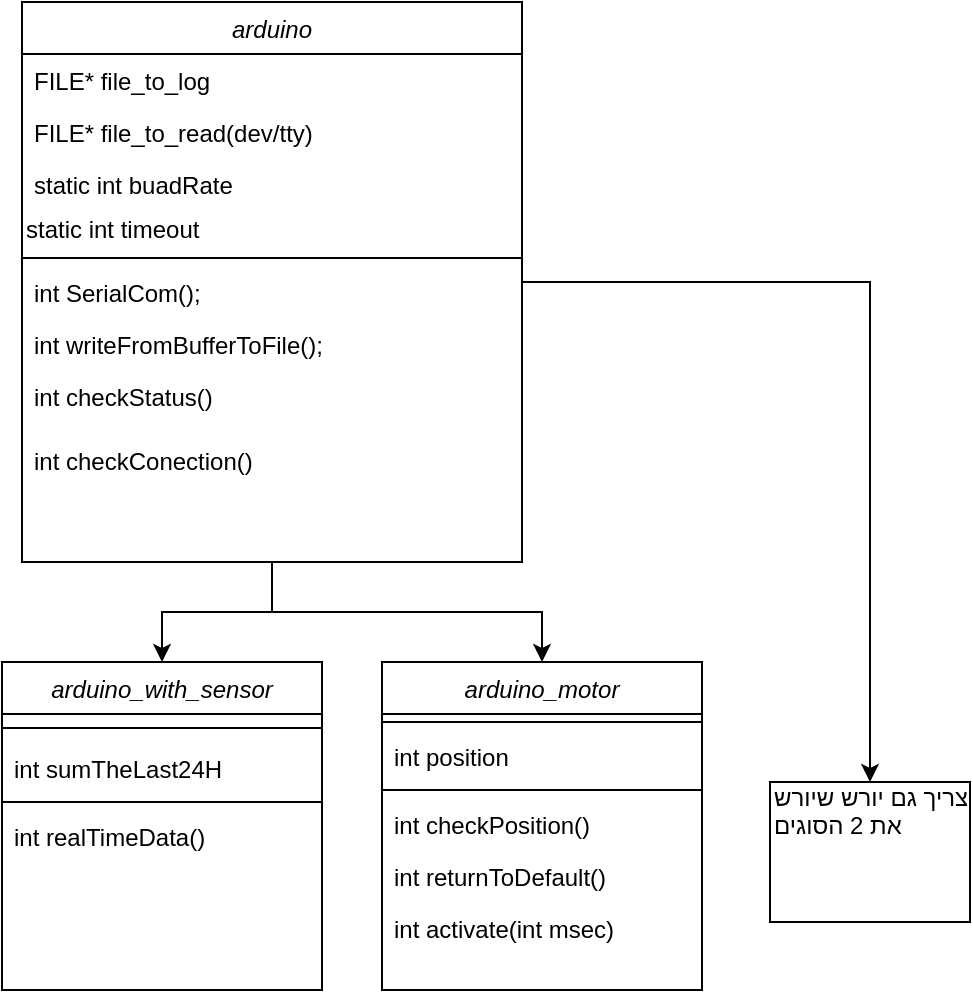 <mxfile version="13.4.5" type="device"><diagram id="C5RBs43oDa-KdzZeNtuy" name="Page-1"><mxGraphModel dx="700" dy="823" grid="1" gridSize="10" guides="1" tooltips="1" connect="1" arrows="1" fold="1" page="1" pageScale="1" pageWidth="827" pageHeight="1169" math="0" shadow="0"><root><mxCell id="WIyWlLk6GJQsqaUBKTNV-0"/><mxCell id="WIyWlLk6GJQsqaUBKTNV-1" parent="WIyWlLk6GJQsqaUBKTNV-0"/><mxCell id="yxIgrg8O_Is4tuNGYJNi-11" style="edgeStyle=orthogonalEdgeStyle;rounded=0;orthogonalLoop=1;jettySize=auto;html=1;entryX=0.5;entryY=0;entryDx=0;entryDy=0;" parent="WIyWlLk6GJQsqaUBKTNV-1" source="zkfFHV4jXpPFQw0GAbJ--0" target="yxIgrg8O_Is4tuNGYJNi-5" edge="1"><mxGeometry relative="1" as="geometry"/></mxCell><mxCell id="yxIgrg8O_Is4tuNGYJNi-18" style="edgeStyle=orthogonalEdgeStyle;rounded=0;orthogonalLoop=1;jettySize=auto;html=1;entryX=0.5;entryY=0;entryDx=0;entryDy=0;" parent="WIyWlLk6GJQsqaUBKTNV-1" source="zkfFHV4jXpPFQw0GAbJ--0" target="yxIgrg8O_Is4tuNGYJNi-12" edge="1"><mxGeometry relative="1" as="geometry"/></mxCell><mxCell id="P6HHIBiXQSTN2dkBOtMg-2" style="edgeStyle=orthogonalEdgeStyle;rounded=0;orthogonalLoop=1;jettySize=auto;html=1;entryX=0.5;entryY=0;entryDx=0;entryDy=0;entryPerimeter=0;" edge="1" parent="WIyWlLk6GJQsqaUBKTNV-1" source="zkfFHV4jXpPFQw0GAbJ--0" target="P6HHIBiXQSTN2dkBOtMg-1"><mxGeometry relative="1" as="geometry"/></mxCell><mxCell id="zkfFHV4jXpPFQw0GAbJ--0" value="arduino" style="swimlane;fontStyle=2;align=center;verticalAlign=top;childLayout=stackLayout;horizontal=1;startSize=26;horizontalStack=0;resizeParent=1;resizeLast=0;collapsible=1;marginBottom=0;rounded=0;shadow=0;strokeWidth=1;" parent="WIyWlLk6GJQsqaUBKTNV-1" vertex="1"><mxGeometry x="40" y="40" width="250" height="280" as="geometry"><mxRectangle x="230" y="140" width="160" height="26" as="alternateBounds"/></mxGeometry></mxCell><mxCell id="zkfFHV4jXpPFQw0GAbJ--1" value="FILE* file_to_log" style="text;align=left;verticalAlign=top;spacingLeft=4;spacingRight=4;overflow=hidden;rotatable=0;points=[[0,0.5],[1,0.5]];portConstraint=eastwest;" parent="zkfFHV4jXpPFQw0GAbJ--0" vertex="1"><mxGeometry y="26" width="250" height="26" as="geometry"/></mxCell><mxCell id="zkfFHV4jXpPFQw0GAbJ--2" value="FILE* file_to_read(dev/tty)" style="text;align=left;verticalAlign=top;spacingLeft=4;spacingRight=4;overflow=hidden;rotatable=0;points=[[0,0.5],[1,0.5]];portConstraint=eastwest;rounded=0;shadow=0;html=0;" parent="zkfFHV4jXpPFQw0GAbJ--0" vertex="1"><mxGeometry y="52" width="250" height="26" as="geometry"/></mxCell><mxCell id="yxIgrg8O_Is4tuNGYJNi-33" value="static int buadRate" style="text;strokeColor=none;fillColor=none;align=left;verticalAlign=top;spacingLeft=4;spacingRight=4;overflow=hidden;rotatable=0;points=[[0,0.5],[1,0.5]];portConstraint=eastwest;" parent="zkfFHV4jXpPFQw0GAbJ--0" vertex="1"><mxGeometry y="78" width="250" height="26" as="geometry"/></mxCell><mxCell id="yxIgrg8O_Is4tuNGYJNi-34" value="static int timeout" style="text;html=1;strokeColor=none;fillColor=none;align=left;verticalAlign=middle;whiteSpace=wrap;rounded=0;" parent="zkfFHV4jXpPFQw0GAbJ--0" vertex="1"><mxGeometry y="104" width="250" height="20" as="geometry"/></mxCell><mxCell id="zkfFHV4jXpPFQw0GAbJ--4" value="" style="line;html=1;strokeWidth=1;align=left;verticalAlign=middle;spacingTop=-1;spacingLeft=3;spacingRight=3;rotatable=0;labelPosition=right;points=[];portConstraint=eastwest;" parent="zkfFHV4jXpPFQw0GAbJ--0" vertex="1"><mxGeometry y="124" width="250" height="8" as="geometry"/></mxCell><mxCell id="zkfFHV4jXpPFQw0GAbJ--5" value="int SerialCom();" style="text;align=left;verticalAlign=top;spacingLeft=4;spacingRight=4;overflow=hidden;rotatable=0;points=[[0,0.5],[1,0.5]];portConstraint=eastwest;" parent="zkfFHV4jXpPFQw0GAbJ--0" vertex="1"><mxGeometry y="132" width="250" height="26" as="geometry"/></mxCell><mxCell id="yxIgrg8O_Is4tuNGYJNi-0" value="int writeFromBufferToFile();" style="text;strokeColor=none;fillColor=none;align=left;verticalAlign=top;spacingLeft=4;spacingRight=4;overflow=hidden;rotatable=0;points=[[0,0.5],[1,0.5]];portConstraint=eastwest;" parent="zkfFHV4jXpPFQw0GAbJ--0" vertex="1"><mxGeometry y="158" width="250" height="26" as="geometry"/></mxCell><mxCell id="yxIgrg8O_Is4tuNGYJNi-22" value="int checkStatus()" style="text;strokeColor=none;fillColor=none;align=left;verticalAlign=top;spacingLeft=4;spacingRight=4;overflow=hidden;rotatable=0;points=[[0,0.5],[1,0.5]];portConstraint=eastwest;" parent="zkfFHV4jXpPFQw0GAbJ--0" vertex="1"><mxGeometry y="184" width="250" height="32" as="geometry"/></mxCell><mxCell id="yxIgrg8O_Is4tuNGYJNi-16" value="int checkConection()" style="text;align=left;verticalAlign=top;spacingLeft=4;spacingRight=4;overflow=hidden;rotatable=0;points=[[0,0.5],[1,0.5]];portConstraint=eastwest;" parent="zkfFHV4jXpPFQw0GAbJ--0" vertex="1"><mxGeometry y="216" width="250" height="26" as="geometry"/></mxCell><mxCell id="yxIgrg8O_Is4tuNGYJNi-12" value="arduino_with_sensor" style="swimlane;fontStyle=2;align=center;verticalAlign=top;childLayout=stackLayout;horizontal=1;startSize=26;horizontalStack=0;resizeParent=1;resizeLast=0;collapsible=1;marginBottom=0;rounded=0;shadow=0;strokeWidth=1;" parent="WIyWlLk6GJQsqaUBKTNV-1" vertex="1"><mxGeometry x="30" y="370" width="160" height="164" as="geometry"><mxRectangle x="40" y="370" width="160" height="26" as="alternateBounds"/></mxGeometry></mxCell><mxCell id="yxIgrg8O_Is4tuNGYJNi-15" value="" style="line;html=1;strokeWidth=1;align=left;verticalAlign=middle;spacingTop=-1;spacingLeft=3;spacingRight=3;rotatable=0;labelPosition=right;points=[];portConstraint=eastwest;" parent="yxIgrg8O_Is4tuNGYJNi-12" vertex="1"><mxGeometry y="26" width="160" height="14" as="geometry"/></mxCell><mxCell id="yxIgrg8O_Is4tuNGYJNi-29" value="int sumTheLast24H" style="text;strokeColor=none;fillColor=none;align=left;verticalAlign=top;spacingLeft=4;spacingRight=4;overflow=hidden;rotatable=0;points=[[0,0.5],[1,0.5]];portConstraint=eastwest;" parent="yxIgrg8O_Is4tuNGYJNi-12" vertex="1"><mxGeometry y="40" width="160" height="26" as="geometry"/></mxCell><mxCell id="yxIgrg8O_Is4tuNGYJNi-28" value="" style="line;strokeWidth=1;fillColor=none;align=left;verticalAlign=middle;spacingTop=-1;spacingLeft=3;spacingRight=3;rotatable=0;labelPosition=right;points=[];portConstraint=eastwest;" parent="yxIgrg8O_Is4tuNGYJNi-12" vertex="1"><mxGeometry y="66" width="160" height="8" as="geometry"/></mxCell><mxCell id="yxIgrg8O_Is4tuNGYJNi-17" value="int realTimeData()&#10;" style="text;strokeColor=none;fillColor=none;align=left;verticalAlign=top;spacingLeft=4;spacingRight=4;overflow=hidden;rotatable=0;points=[[0,0.5],[1,0.5]];portConstraint=eastwest;" parent="yxIgrg8O_Is4tuNGYJNi-12" vertex="1"><mxGeometry y="74" width="160" height="26" as="geometry"/></mxCell><mxCell id="P6HHIBiXQSTN2dkBOtMg-1" value="צריך גם יורש שיורש את 2 הסוגים" style="shape=note;whiteSpace=wrap;html=1;size=0;verticalAlign=top;align=left;spacingTop=-6;" vertex="1" parent="WIyWlLk6GJQsqaUBKTNV-1"><mxGeometry x="414" y="430" width="100" height="70" as="geometry"/></mxCell><mxCell id="yxIgrg8O_Is4tuNGYJNi-5" value="arduino_motor" style="swimlane;fontStyle=2;align=center;verticalAlign=top;childLayout=stackLayout;horizontal=1;startSize=26;horizontalStack=0;resizeParent=1;resizeLast=0;collapsible=1;marginBottom=0;rounded=0;shadow=0;strokeWidth=1;" parent="WIyWlLk6GJQsqaUBKTNV-1" vertex="1"><mxGeometry x="220" y="370" width="160" height="164" as="geometry"><mxRectangle x="230" y="140" width="160" height="26" as="alternateBounds"/></mxGeometry></mxCell><mxCell id="yxIgrg8O_Is4tuNGYJNi-8" value="" style="line;html=1;strokeWidth=1;align=left;verticalAlign=middle;spacingTop=-1;spacingLeft=3;spacingRight=3;rotatable=0;labelPosition=right;points=[];portConstraint=eastwest;" parent="yxIgrg8O_Is4tuNGYJNi-5" vertex="1"><mxGeometry y="26" width="160" height="8" as="geometry"/></mxCell><mxCell id="yxIgrg8O_Is4tuNGYJNi-37" value="int position" style="text;strokeColor=none;fillColor=none;align=left;verticalAlign=top;spacingLeft=4;spacingRight=4;overflow=hidden;rotatable=0;points=[[0,0.5],[1,0.5]];portConstraint=eastwest;" parent="yxIgrg8O_Is4tuNGYJNi-5" vertex="1"><mxGeometry y="34" width="160" height="26" as="geometry"/></mxCell><mxCell id="yxIgrg8O_Is4tuNGYJNi-36" value="" style="line;strokeWidth=1;fillColor=none;align=left;verticalAlign=middle;spacingTop=-1;spacingLeft=3;spacingRight=3;rotatable=0;labelPosition=right;points=[];portConstraint=eastwest;" parent="yxIgrg8O_Is4tuNGYJNi-5" vertex="1"><mxGeometry y="60" width="160" height="8" as="geometry"/></mxCell><mxCell id="yxIgrg8O_Is4tuNGYJNi-10" value="int checkPosition()" style="text;strokeColor=none;fillColor=none;align=left;verticalAlign=top;spacingLeft=4;spacingRight=4;overflow=hidden;rotatable=0;points=[[0,0.5],[1,0.5]];portConstraint=eastwest;" parent="yxIgrg8O_Is4tuNGYJNi-5" vertex="1"><mxGeometry y="68" width="160" height="26" as="geometry"/></mxCell><mxCell id="yxIgrg8O_Is4tuNGYJNi-35" value="int returnToDefault()" style="text;strokeColor=none;fillColor=none;align=left;verticalAlign=top;spacingLeft=4;spacingRight=4;overflow=hidden;rotatable=0;points=[[0,0.5],[1,0.5]];portConstraint=eastwest;" parent="yxIgrg8O_Is4tuNGYJNi-5" vertex="1"><mxGeometry y="94" width="160" height="26" as="geometry"/></mxCell><mxCell id="yxIgrg8O_Is4tuNGYJNi-38" value="int activate(int msec)" style="text;strokeColor=none;fillColor=none;align=left;verticalAlign=top;spacingLeft=4;spacingRight=4;overflow=hidden;rotatable=0;points=[[0,0.5],[1,0.5]];portConstraint=eastwest;" parent="yxIgrg8O_Is4tuNGYJNi-5" vertex="1"><mxGeometry y="120" width="160" height="26" as="geometry"/></mxCell></root></mxGraphModel></diagram></mxfile>